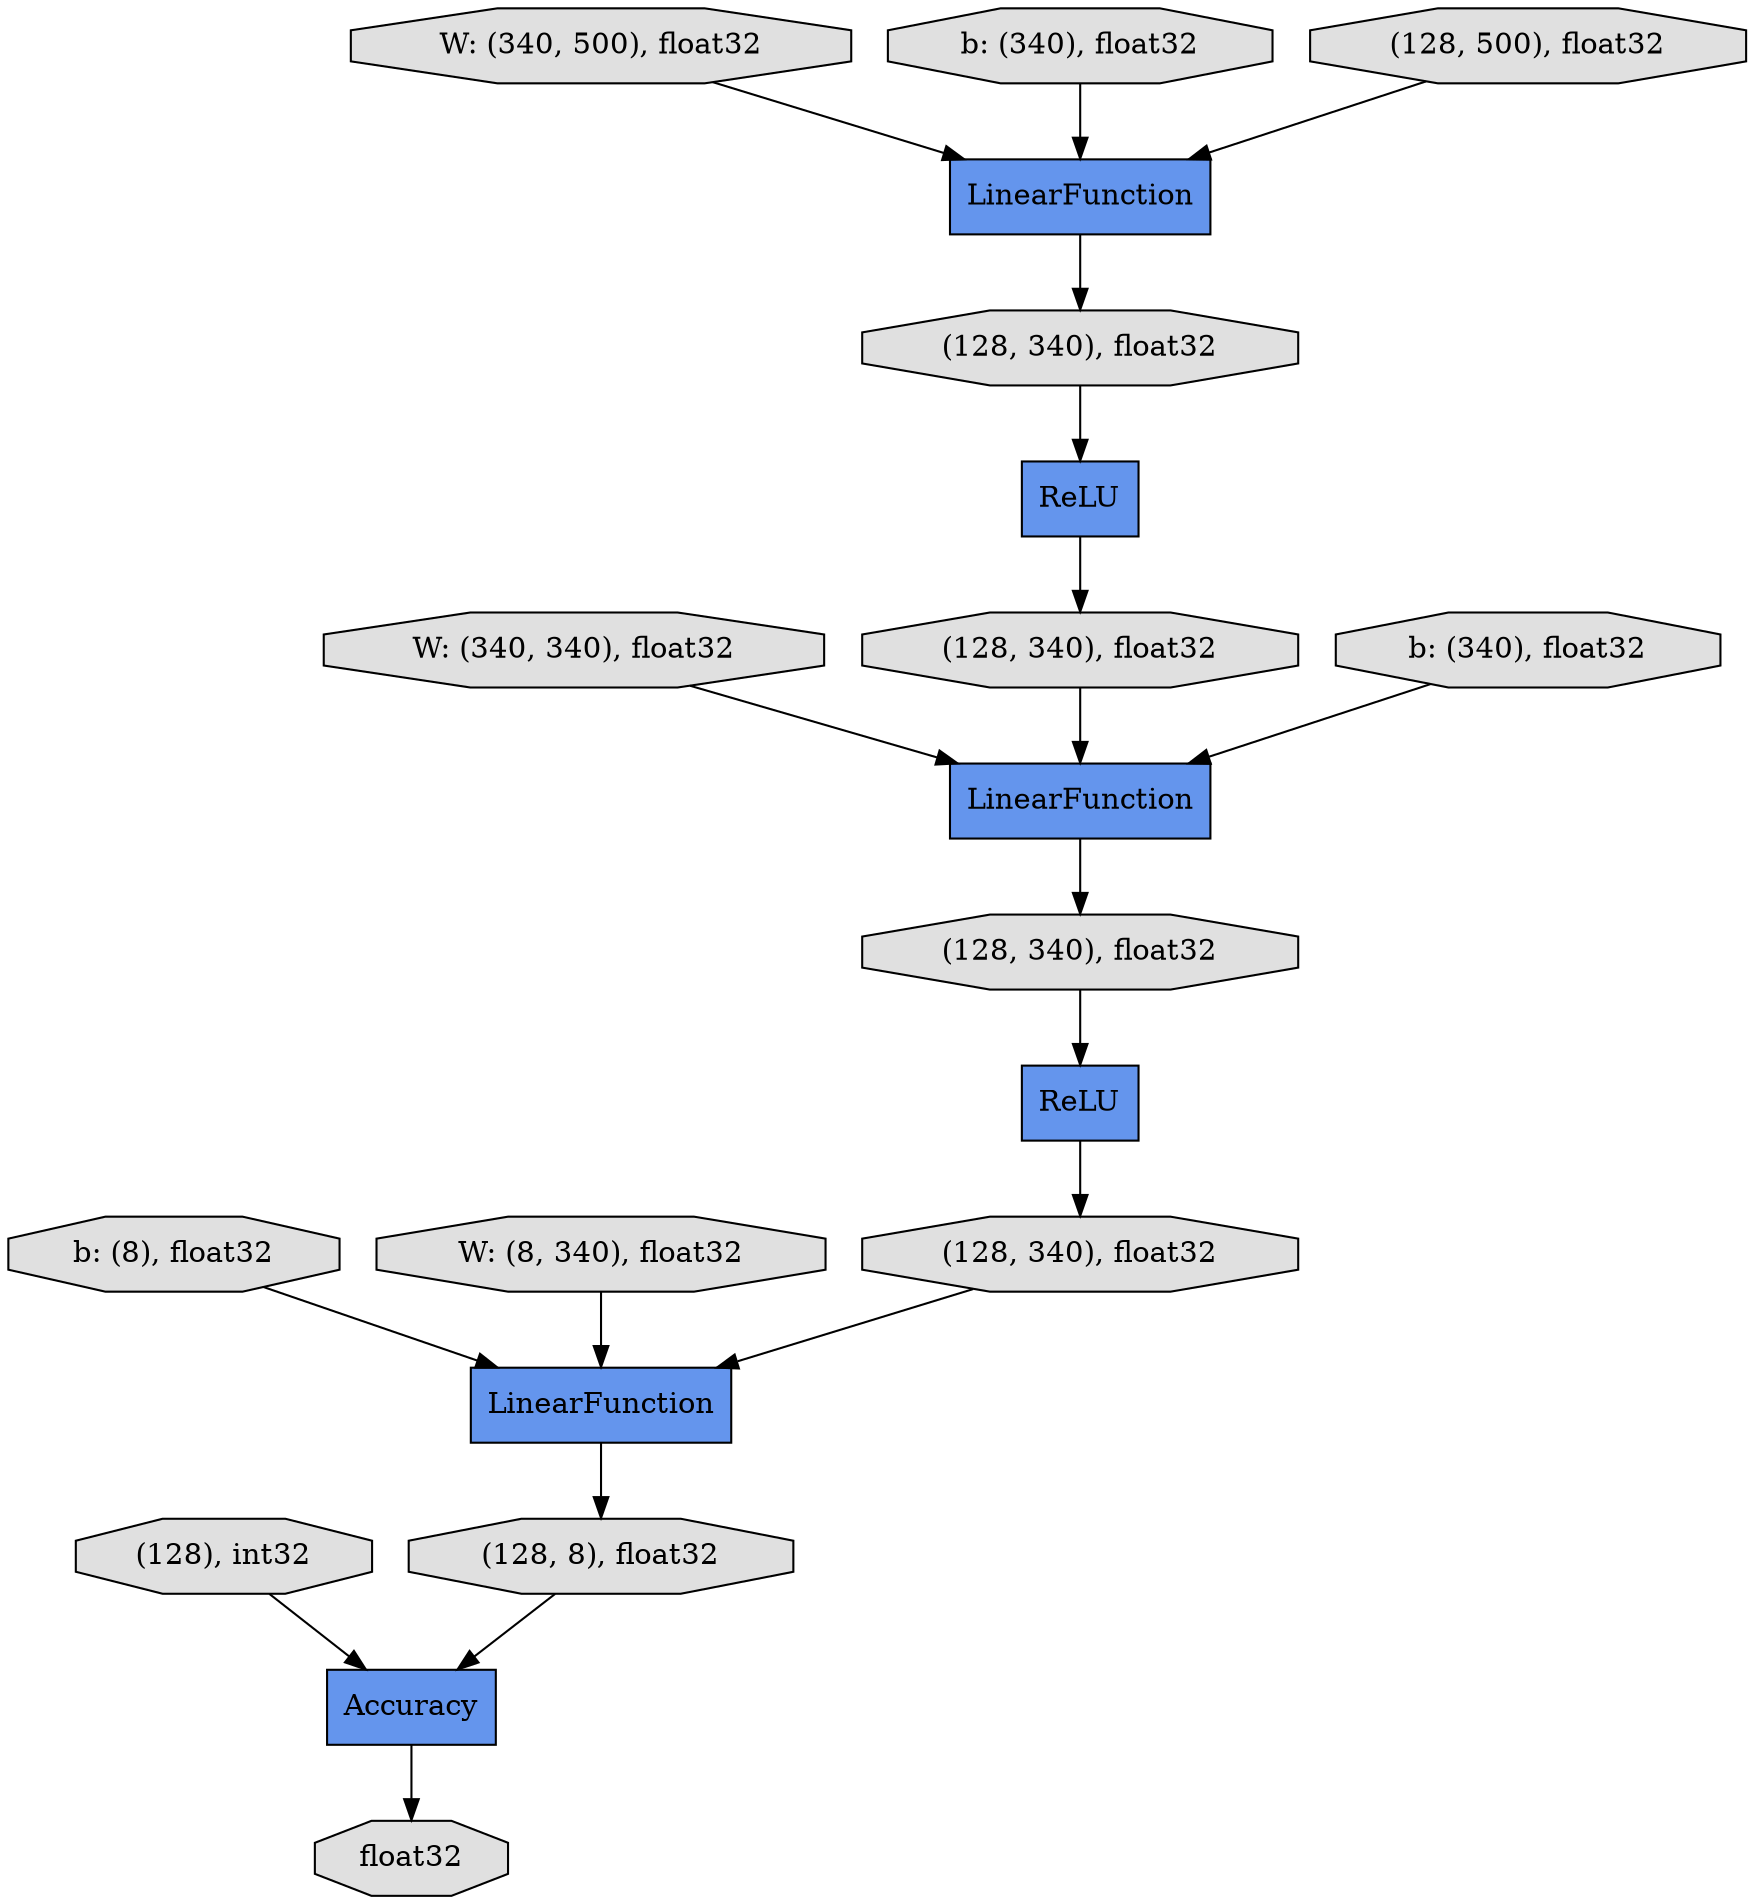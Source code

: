 digraph graphname{rankdir=TB;4448134672 [shape="octagon",style="filled",fillcolor="#E0E0E0",label="(128, 340), float32"];4448133968 [shape="record",style="filled",fillcolor="#6495ED",label="ReLU"];4448133264 [shape="octagon",style="filled",fillcolor="#E0E0E0",label="(128, 340), float32"];4448136784 [shape="octagon",style="filled",fillcolor="#E0E0E0",label="(128), int32"];4448098128 [shape="octagon",style="filled",fillcolor="#E0E0E0",label="W: (340, 340), float32"];4448098064 [shape="octagon",style="filled",fillcolor="#E0E0E0",label="b: (8), float32"];4448134800 [shape="octagon",style="filled",fillcolor="#E0E0E0",label="(128, 340), float32"];4424196176 [shape="octagon",style="filled",fillcolor="#E0E0E0",label="W: (340, 500), float32"];4448136912 [shape="octagon",style="filled",fillcolor="#E0E0E0",label="float32"];4448134736 [shape="octagon",style="filled",fillcolor="#E0E0E0",label="(128, 8), float32"];4448134928 [shape="record",style="filled",fillcolor="#6495ED",label="Accuracy"];4424196688 [shape="octagon",style="filled",fillcolor="#E0E0E0",label="b: (340), float32"];4448134096 [shape="record",style="filled",fillcolor="#6495ED",label="LinearFunction"];4448098640 [shape="octagon",style="filled",fillcolor="#E0E0E0",label="W: (8, 340), float32"];4448133840 [shape="record",style="filled",fillcolor="#6495ED",label="LinearFunction"];4448133776 [shape="octagon",style="filled",fillcolor="#E0E0E0",label="(128, 340), float32"];4448096656 [shape="octagon",style="filled",fillcolor="#E0E0E0",label="b: (340), float32"];4448133712 [shape="octagon",style="filled",fillcolor="#E0E0E0",label="(128, 500), float32"];4448133584 [shape="record",style="filled",fillcolor="#6495ED",label="ReLU"];4448133200 [shape="record",style="filled",fillcolor="#6495ED",label="LinearFunction"];4448133264 -> 4448133968;4448098064 -> 4448133200;4448133200 -> 4448134736;4448133584 -> 4448134672;4448136784 -> 4448134928;4448134800 -> 4448133584;4424196176 -> 4448134096;4448133840 -> 4448134800;4448133712 -> 4448134096;4448133968 -> 4448133776;4448134672 -> 4448133200;4448133776 -> 4448133840;4448098640 -> 4448133200;4448134736 -> 4448134928;4448134096 -> 4448133264;4448134928 -> 4448136912;4448096656 -> 4448133840;4424196688 -> 4448134096;4448098128 -> 4448133840;}